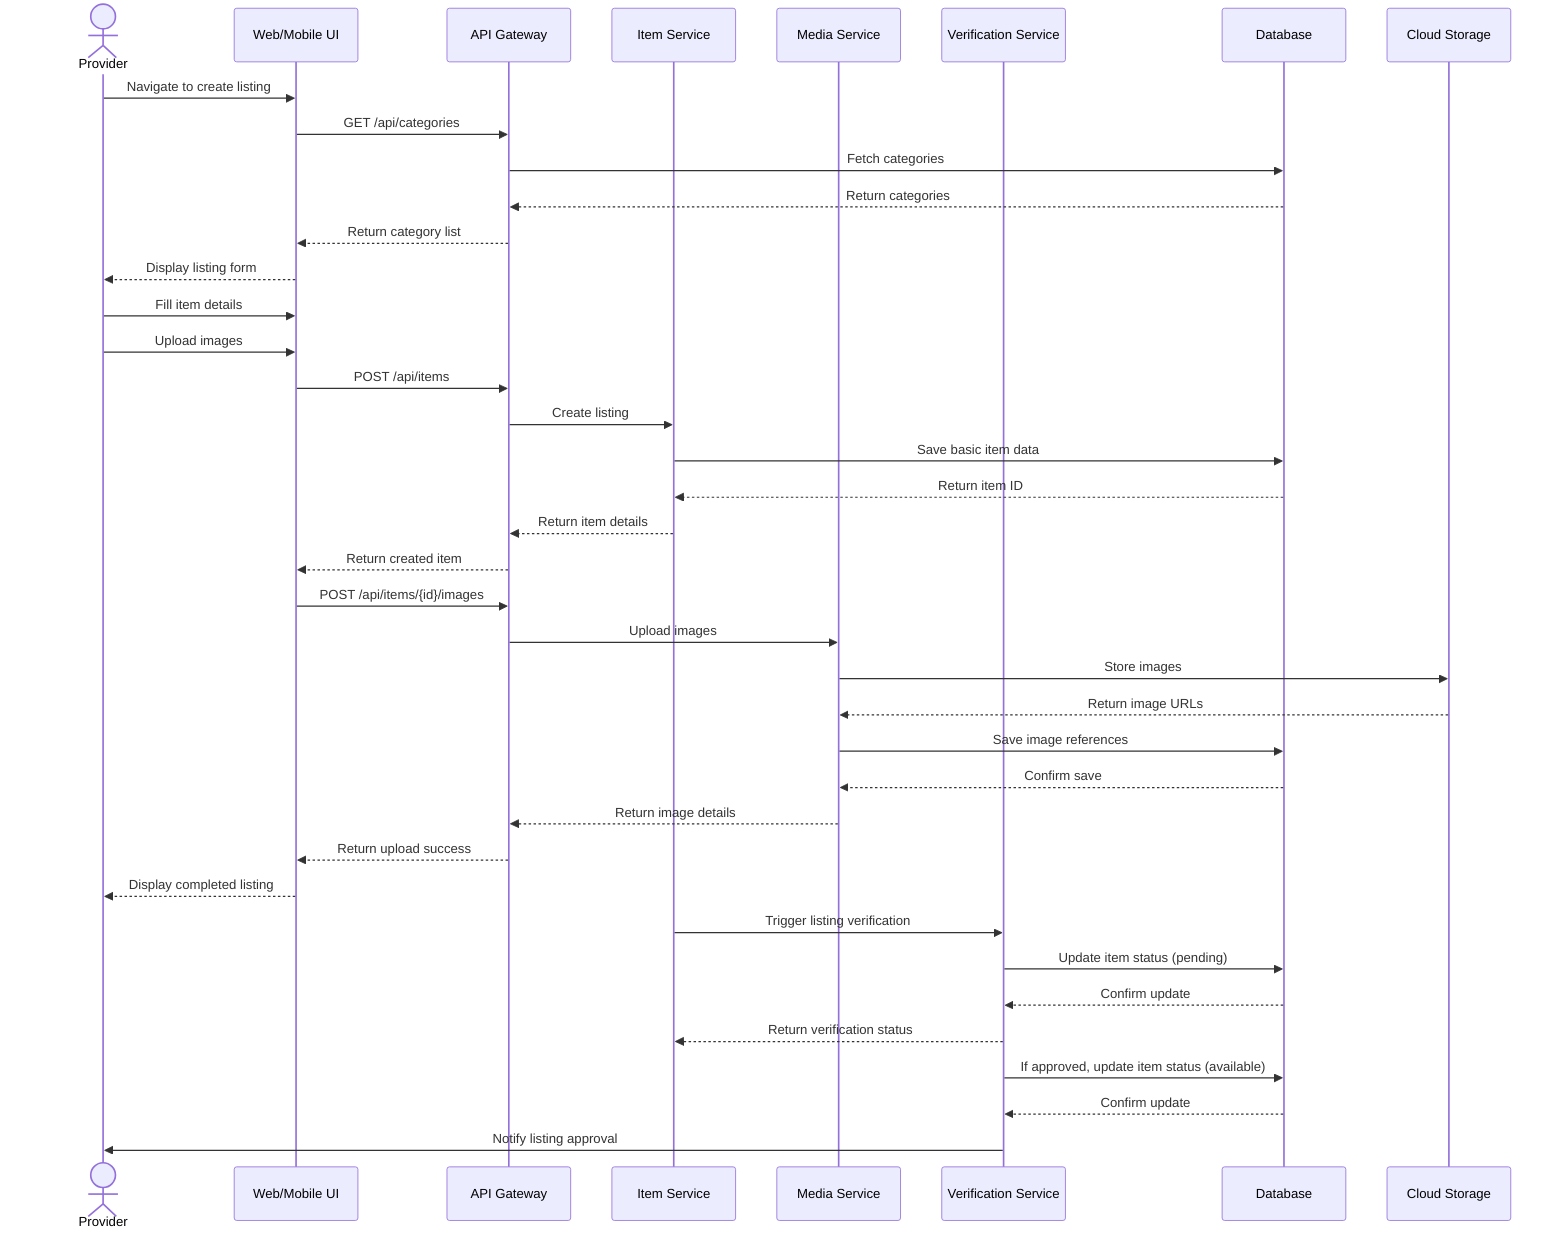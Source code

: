 sequenceDiagram
    actor Provider
    participant UI as Web/Mobile UI
    participant API as API Gateway
    participant IS as Item Service
    participant MS as Media Service
    participant VS as Verification Service
    participant DB as Database
    participant S3 as Cloud Storage
    
    Provider->>UI: Navigate to create listing
    UI->>API: GET /api/categories
    API->>DB: Fetch categories
    DB-->>API: Return categories
    API-->>UI: Return category list
    UI-->>Provider: Display listing form
    
    Provider->>UI: Fill item details
    Provider->>UI: Upload images
    UI->>API: POST /api/items
    API->>IS: Create listing
    IS->>DB: Save basic item data
    DB-->>IS: Return item ID
    IS-->>API: Return item details
    API-->>UI: Return created item
    
    UI->>API: POST /api/items/{id}/images
    API->>MS: Upload images
    MS->>S3: Store images
    S3-->>MS: Return image URLs
    MS->>DB: Save image references
    DB-->>MS: Confirm save
    MS-->>API: Return image details
    API-->>UI: Return upload success
    UI-->>Provider: Display completed listing
    
    IS->>VS: Trigger listing verification
    VS->>DB: Update item status (pending)
    DB-->>VS: Confirm update
    VS-->>IS: Return verification status
    
    VS->>DB: If approved, update item status (available)
    DB-->>VS: Confirm update
    VS->>Provider: Notify listing approval